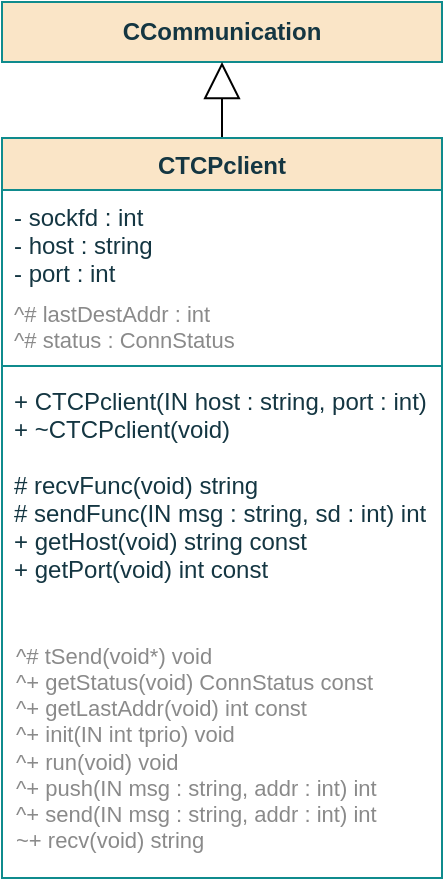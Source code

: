 <mxfile version="16.0.2" type="github" pages="4">
  <diagram id="49ln73r_cyLWRRV5bPis" name="Class">
    <mxGraphModel dx="931" dy="527" grid="1" gridSize="10" guides="1" tooltips="1" connect="1" arrows="1" fold="1" page="1" pageScale="1" pageWidth="850" pageHeight="1100" math="0" shadow="0">
      <root>
        <mxCell id="0" />
        <mxCell id="1" parent="0" />
        <mxCell id="iviXQ5-8OA8YKHVUGETv-1" value="CCommunication" style="rounded=0;whiteSpace=wrap;html=1;sketch=0;fontColor=#143642;strokeColor=#0F8B8D;fillColor=#FAE5C7;fontStyle=1" parent="1" vertex="1">
          <mxGeometry x="320" y="120" width="220" height="30" as="geometry" />
        </mxCell>
        <mxCell id="iviXQ5-8OA8YKHVUGETv-2" value="" style="endArrow=block;endSize=16;endFill=0;html=1;rounded=0;exitX=0.5;exitY=0;exitDx=0;exitDy=0;entryX=0.5;entryY=1;entryDx=0;entryDy=0;" parent="1" target="iviXQ5-8OA8YKHVUGETv-1" edge="1" source="iviXQ5-8OA8YKHVUGETv-4">
          <mxGeometry width="160" relative="1" as="geometry">
            <mxPoint x="425" y="190" as="sourcePoint" />
            <mxPoint x="615" y="205" as="targetPoint" />
          </mxGeometry>
        </mxCell>
        <mxCell id="iviXQ5-8OA8YKHVUGETv-4" value="CTCPclient" style="swimlane;fontStyle=1;align=center;verticalAlign=top;childLayout=stackLayout;horizontal=1;startSize=26;horizontalStack=0;resizeParent=1;resizeParentMax=0;resizeLast=0;collapsible=1;marginBottom=0;fillColor=#FAE5C7;strokeColor=#0F8B8D;fontColor=#143642;" parent="1" vertex="1">
          <mxGeometry x="320" y="188" width="220" height="370" as="geometry" />
        </mxCell>
        <mxCell id="iviXQ5-8OA8YKHVUGETv-5" value="- sockfd : int&#xa;- host : string&#xa;- port : int&#xa;&#xa;" style="text;strokeColor=none;fillColor=none;align=left;verticalAlign=top;spacingLeft=4;spacingRight=4;overflow=hidden;rotatable=0;points=[[0,0.5],[1,0.5]];portConstraint=eastwest;fontColor=#143642;" parent="iviXQ5-8OA8YKHVUGETv-4" vertex="1">
          <mxGeometry y="26" width="220" height="84" as="geometry" />
        </mxCell>
        <mxCell id="iviXQ5-8OA8YKHVUGETv-6" value="" style="line;strokeWidth=1;fillColor=none;align=left;verticalAlign=middle;spacingTop=-1;spacingLeft=3;spacingRight=3;rotatable=0;labelPosition=right;points=[];portConstraint=eastwest;labelBackgroundColor=#DAD2D8;strokeColor=#0F8B8D;fontColor=#143642;" parent="iviXQ5-8OA8YKHVUGETv-4" vertex="1">
          <mxGeometry y="110" width="220" height="8" as="geometry" />
        </mxCell>
        <mxCell id="iviXQ5-8OA8YKHVUGETv-7" value="+ CTCPclient(IN host : string, port : int)&#xa;+ ~CTCPclient(void)&#xa;&#xa;# recvFunc(void) string&#xa;# sendFunc(IN msg : string, sd : int) int&#xa;+ getHost(void) string const&#xa;+ getPort(void) int const&#xa; " style="text;strokeColor=none;fillColor=none;align=left;verticalAlign=top;spacingLeft=4;spacingRight=4;overflow=hidden;rotatable=0;points=[[0,0.5],[1,0.5]];portConstraint=eastwest;fontColor=#143642;" parent="iviXQ5-8OA8YKHVUGETv-4" vertex="1">
          <mxGeometry y="118" width="220" height="252" as="geometry" />
        </mxCell>
        <mxCell id="ktLJ4eSKQcMnqtDradBS-1" value="&lt;br&gt;&lt;div&gt;&lt;font style=&quot;font-size: 11px&quot; color=&quot;#8A8A8A&quot;&gt;^# lastDestAddr : int&lt;br&gt;&lt;/font&gt;&lt;/div&gt;&lt;div&gt;&lt;font style=&quot;font-size: 11px&quot; color=&quot;#8A8A8A&quot;&gt;^# status : ConnStatus&lt;br&gt;&lt;/font&gt;&lt;/div&gt;" style="text;html=1;align=left;verticalAlign=middle;resizable=0;points=[];autosize=1;strokeColor=none;fillColor=none;opacity=10;fontSize=11;" parent="1" vertex="1">
          <mxGeometry x="324" y="251" width="140" height="50" as="geometry" />
        </mxCell>
        <mxCell id="4a4Y6vmO7ML5OZ8Ae5Ge-1" value="&lt;div style=&quot;font-size: 11px&quot;&gt;&lt;font style=&quot;font-size: 11px&quot; color=&quot;#8A8A8A&quot;&gt;^# tSend(void*) void&lt;br&gt;&lt;/font&gt;&lt;/div&gt;&lt;font color=&quot;#8A8A8A&quot;&gt;^+ getStatus(void) ConnStatus const&lt;br&gt;^+ getLastAddr(void) int const&lt;br&gt;^+ init(IN int tprio) void&lt;br&gt;^+ run(void) void&lt;br&gt;^+ push(IN msg : string, addr : int) int&lt;br&gt;^+ send(IN msg : string, addr : int) int&lt;br&gt;~+ recv(void) string&lt;/font&gt;&lt;font style=&quot;font-size: 11px&quot; color=&quot;#8A8A8A&quot;&gt;&lt;/font&gt;" style="text;html=1;align=left;verticalAlign=middle;resizable=0;points=[];autosize=1;strokeColor=none;fillColor=none;opacity=10;fontSize=11;" vertex="1" parent="1">
          <mxGeometry x="325" y="433" width="210" height="120" as="geometry" />
        </mxCell>
      </root>
    </mxGraphModel>
  </diagram>
  <diagram id="hn6dhvuk8s2SpI-NVS4P" name="Constructor">
    <mxGraphModel dx="771" dy="1537" grid="1" gridSize="10" guides="1" tooltips="1" connect="1" arrows="1" fold="1" page="1" pageScale="1" pageWidth="850" pageHeight="1100" math="0" shadow="0">
      <root>
        <mxCell id="hXIcu-qpM7IXTfJRX9DU-0" />
        <mxCell id="hXIcu-qpM7IXTfJRX9DU-1" parent="hXIcu-qpM7IXTfJRX9DU-0" />
        <mxCell id="hXIcu-qpM7IXTfJRX9DU-2" style="edgeStyle=orthogonalEdgeStyle;curved=0;rounded=1;sketch=0;orthogonalLoop=1;jettySize=auto;html=1;exitX=0.5;exitY=1;exitDx=0;exitDy=0;entryX=0.5;entryY=0;entryDx=0;entryDy=0;fontColor=#143642;strokeColor=#A8201A;fillColor=#FAE5C7;" parent="hXIcu-qpM7IXTfJRX9DU-1" source="hXIcu-qpM7IXTfJRX9DU-3" edge="1" target="i6xZTHr906Jus8TF5bZA-0">
          <mxGeometry relative="1" as="geometry">
            <mxPoint x="353.25" y="80" as="targetPoint" />
          </mxGeometry>
        </mxCell>
        <mxCell id="hXIcu-qpM7IXTfJRX9DU-3" value="&lt;div&gt;CTCPclient&lt;/div&gt;&lt;div&gt;&lt;br&gt;&lt;/div&gt;&lt;div&gt;IN: &lt;span style=&quot;font-weight: normal&quot;&gt;&lt;i&gt;host&lt;/i&gt;, &lt;i&gt;port&lt;/i&gt;&lt;/span&gt;&lt;/div&gt;" style="ellipse;whiteSpace=wrap;html=1;fillColor=#FAE5C7;strokeColor=#0F8B8D;fontColor=#143642;fontStyle=1" parent="hXIcu-qpM7IXTfJRX9DU-1" vertex="1">
          <mxGeometry x="292.25" y="-10" width="125.5" height="70" as="geometry" />
        </mxCell>
        <mxCell id="hXIcu-qpM7IXTfJRX9DU-4" value="Returns &lt;i&gt;sockfd&lt;/i&gt;" style="edgeStyle=orthogonalEdgeStyle;rounded=1;orthogonalLoop=1;jettySize=auto;html=1;exitX=0.5;exitY=1;exitDx=0;exitDy=0;entryX=0.5;entryY=0;entryDx=0;entryDy=0;fontSize=11;strokeColor=#A8201A;" parent="hXIcu-qpM7IXTfJRX9DU-1" target="hXIcu-qpM7IXTfJRX9DU-8" edge="1">
          <mxGeometry x="0.0" relative="1" as="geometry">
            <mxPoint x="353" y="170" as="sourcePoint" />
            <mxPoint x="352.75" y="210" as="targetPoint" />
            <Array as="points">
              <mxPoint x="353" y="195" />
              <mxPoint x="353" y="195" />
            </Array>
            <mxPoint as="offset" />
          </mxGeometry>
        </mxCell>
        <mxCell id="hXIcu-qpM7IXTfJRX9DU-5" value="end" style="ellipse;whiteSpace=wrap;html=1;fillColor=#FAE5C7;strokeColor=#0F8B8D;fontColor=#143642;fontStyle=1" parent="hXIcu-qpM7IXTfJRX9DU-1" vertex="1">
          <mxGeometry x="329.5" y="550" width="48" height="30" as="geometry" />
        </mxCell>
        <mxCell id="hXIcu-qpM7IXTfJRX9DU-6" value="socket()" style="shape=process;whiteSpace=wrap;html=1;backgroundOutline=1;rounded=0;sketch=0;fontColor=#143642;strokeColor=#0F8B8D;fillColor=#FAE5C7;fontStyle=1" parent="hXIcu-qpM7IXTfJRX9DU-1" vertex="1">
          <mxGeometry x="280" y="150" width="150" height="30" as="geometry" />
        </mxCell>
        <mxCell id="hXIcu-qpM7IXTfJRX9DU-7" style="edgeStyle=orthogonalEdgeStyle;rounded=1;orthogonalLoop=1;jettySize=auto;html=1;exitX=0.5;exitY=1;exitDx=0;exitDy=0;entryX=0.5;entryY=0;entryDx=0;entryDy=0;fontSize=11;strokeColor=#A8201A;" parent="hXIcu-qpM7IXTfJRX9DU-1" source="hXIcu-qpM7IXTfJRX9DU-8" target="hXIcu-qpM7IXTfJRX9DU-17" edge="1">
          <mxGeometry relative="1" as="geometry" />
        </mxCell>
        <mxCell id="hXIcu-qpM7IXTfJRX9DU-8" value="Create and initialize socket address" style="rounded=0;whiteSpace=wrap;html=1;sketch=0;fontColor=#143642;strokeColor=#0F8B8D;fillColor=#FAE5C7;" parent="hXIcu-qpM7IXTfJRX9DU-1" vertex="1">
          <mxGeometry x="278.5" y="220" width="149.5" height="40" as="geometry" />
        </mxCell>
        <mxCell id="hXIcu-qpM7IXTfJRX9DU-9" style="edgeStyle=orthogonalEdgeStyle;rounded=1;orthogonalLoop=1;jettySize=auto;html=1;exitX=0.5;exitY=1;exitDx=0;exitDy=0;entryX=0.5;entryY=0;entryDx=0;entryDy=0;fontSize=11;strokeColor=#A8201A;" parent="hXIcu-qpM7IXTfJRX9DU-1" source="hXIcu-qpM7IXTfJRX9DU-10" target="hXIcu-qpM7IXTfJRX9DU-15" edge="1">
          <mxGeometry relative="1" as="geometry" />
        </mxCell>
        <mxCell id="hXIcu-qpM7IXTfJRX9DU-10" value="connect(&lt;i&gt;&lt;span style=&quot;font-weight: normal&quot;&gt;sockfd&lt;/span&gt;&lt;/i&gt;)" style="shape=process;whiteSpace=wrap;html=1;backgroundOutline=1;rounded=0;sketch=0;fontColor=#143642;strokeColor=#0F8B8D;fillColor=#FAE5C7;fontStyle=1" parent="hXIcu-qpM7IXTfJRX9DU-1" vertex="1">
          <mxGeometry x="277.5" y="320" width="150" height="30" as="geometry" />
        </mxCell>
        <mxCell id="hXIcu-qpM7IXTfJRX9DU-11" style="edgeStyle=orthogonalEdgeStyle;rounded=1;orthogonalLoop=1;jettySize=auto;html=1;exitX=1;exitY=0.5;exitDx=0;exitDy=0;fontSize=11;strokeColor=#A8201A;entryX=1;entryY=0.5;entryDx=0;entryDy=0;" parent="hXIcu-qpM7IXTfJRX9DU-1" source="hXIcu-qpM7IXTfJRX9DU-15" target="hXIcu-qpM7IXTfJRX9DU-17" edge="1">
          <mxGeometry relative="1" as="geometry">
            <mxPoint x="437.5" y="250" as="targetPoint" />
            <Array as="points">
              <mxPoint x="450" y="415" />
              <mxPoint x="450" y="290" />
            </Array>
          </mxGeometry>
        </mxCell>
        <mxCell id="hXIcu-qpM7IXTfJRX9DU-12" value="No" style="edgeLabel;html=1;align=center;verticalAlign=middle;resizable=0;points=[];fontSize=11;" parent="hXIcu-qpM7IXTfJRX9DU-11" vertex="1" connectable="0">
          <mxGeometry x="-0.915" y="2" relative="1" as="geometry">
            <mxPoint as="offset" />
          </mxGeometry>
        </mxCell>
        <mxCell id="hXIcu-qpM7IXTfJRX9DU-14" value="Yes" style="edgeStyle=orthogonalEdgeStyle;rounded=1;orthogonalLoop=1;jettySize=auto;html=1;exitX=0;exitY=0.5;exitDx=0;exitDy=0;entryX=0.5;entryY=0;entryDx=0;entryDy=0;fontSize=11;strokeColor=#A8201A;" parent="hXIcu-qpM7IXTfJRX9DU-1" source="hXIcu-qpM7IXTfJRX9DU-15" target="ig_iaHt5tJ8Ho11SlIsd-0" edge="1">
          <mxGeometry x="-0.853" relative="1" as="geometry">
            <mxPoint x="280" y="430" as="targetPoint" />
            <Array as="points">
              <mxPoint x="280" y="415" />
              <mxPoint x="280" y="480" />
              <mxPoint x="354" y="480" />
            </Array>
            <mxPoint as="offset" />
          </mxGeometry>
        </mxCell>
        <mxCell id="hXIcu-qpM7IXTfJRX9DU-15" value="Connected to server?" style="rhombus;whiteSpace=wrap;html=1;rounded=0;sketch=0;fontColor=#143642;strokeColor=#0F8B8D;fillColor=#FAE5C7;" parent="hXIcu-qpM7IXTfJRX9DU-1" vertex="1">
          <mxGeometry x="303.5" y="370" width="98" height="90" as="geometry" />
        </mxCell>
        <mxCell id="hXIcu-qpM7IXTfJRX9DU-16" style="edgeStyle=orthogonalEdgeStyle;rounded=1;orthogonalLoop=1;jettySize=auto;html=1;exitX=0.5;exitY=1;exitDx=0;exitDy=0;entryX=0.5;entryY=0;entryDx=0;entryDy=0;fontSize=11;strokeColor=#A8201A;" parent="hXIcu-qpM7IXTfJRX9DU-1" source="hXIcu-qpM7IXTfJRX9DU-17" target="hXIcu-qpM7IXTfJRX9DU-10" edge="1">
          <mxGeometry relative="1" as="geometry" />
        </mxCell>
        <mxCell id="hXIcu-qpM7IXTfJRX9DU-17" value="" style="ellipse;whiteSpace=wrap;html=1;aspect=fixed;rounded=0;sketch=0;fontColor=#143642;strokeColor=#0F8B8D;fillColor=#FAE5C7;" parent="hXIcu-qpM7IXTfJRX9DU-1" vertex="1">
          <mxGeometry x="343.5" y="280" width="20" height="20" as="geometry" />
        </mxCell>
        <mxCell id="ig_iaHt5tJ8Ho11SlIsd-1" style="edgeStyle=orthogonalEdgeStyle;rounded=0;orthogonalLoop=1;jettySize=auto;html=1;exitX=0.5;exitY=1;exitDx=0;exitDy=0;entryX=0.5;entryY=0;entryDx=0;entryDy=0;strokeColor=#A8201A;" parent="hXIcu-qpM7IXTfJRX9DU-1" source="ig_iaHt5tJ8Ho11SlIsd-0" target="ig_iaHt5tJ8Ho11SlIsd-0" edge="1">
          <mxGeometry relative="1" as="geometry" />
        </mxCell>
        <mxCell id="i6xZTHr906Jus8TF5bZA-2" style="edgeStyle=orthogonalEdgeStyle;rounded=0;orthogonalLoop=1;jettySize=auto;html=1;exitX=0.5;exitY=1;exitDx=0;exitDy=0;entryX=0.5;entryY=0;entryDx=0;entryDy=0;strokeColor=#A8201A;" edge="1" parent="hXIcu-qpM7IXTfJRX9DU-1" source="ig_iaHt5tJ8Ho11SlIsd-0" target="hXIcu-qpM7IXTfJRX9DU-5">
          <mxGeometry relative="1" as="geometry" />
        </mxCell>
        <mxCell id="ig_iaHt5tJ8Ho11SlIsd-0" value="&lt;i&gt;status&lt;/i&gt; &amp;lt;- ONLINE" style="rounded=0;whiteSpace=wrap;html=1;sketch=0;fontColor=#143642;strokeColor=#0F8B8D;fillColor=#FAE5C7;" parent="hXIcu-qpM7IXTfJRX9DU-1" vertex="1">
          <mxGeometry x="278.5" y="500" width="150" height="30" as="geometry" />
        </mxCell>
        <mxCell id="i6xZTHr906Jus8TF5bZA-3" style="edgeStyle=orthogonalEdgeStyle;rounded=0;orthogonalLoop=1;jettySize=auto;html=1;exitX=0.5;exitY=1;exitDx=0;exitDy=0;entryX=0.5;entryY=0;entryDx=0;entryDy=0;strokeColor=#A8201A;" edge="1" parent="hXIcu-qpM7IXTfJRX9DU-1" source="i6xZTHr906Jus8TF5bZA-0" target="hXIcu-qpM7IXTfJRX9DU-6">
          <mxGeometry relative="1" as="geometry" />
        </mxCell>
        <mxCell id="i6xZTHr906Jus8TF5bZA-0" value="&lt;div&gt;(this)host &amp;lt;- host&lt;/div&gt;&lt;div&gt;(this)port &amp;lt;-port&lt;/div&gt;" style="rounded=0;whiteSpace=wrap;html=1;sketch=0;fontColor=#143642;strokeColor=#0F8B8D;fillColor=#FAE5C7;fontStyle=2" vertex="1" parent="hXIcu-qpM7IXTfJRX9DU-1">
          <mxGeometry x="280" y="90" width="149.11" height="40" as="geometry" />
        </mxCell>
      </root>
    </mxGraphModel>
  </diagram>
  <diagram id="B236Pj5c0BSej4OPTCYv" name="recvFunc">
    <mxGraphModel dx="1350" dy="764" grid="1" gridSize="10" guides="1" tooltips="1" connect="1" arrows="1" fold="1" page="1" pageScale="1" pageWidth="850" pageHeight="1100" math="0" shadow="0">
      <root>
        <mxCell id="ajOKWsYXh7jkw-FmMyLL-0" />
        <mxCell id="ajOKWsYXh7jkw-FmMyLL-1" parent="ajOKWsYXh7jkw-FmMyLL-0" />
        <mxCell id="xVqj7HArOzXbkwn0XfoX-0" style="edgeStyle=orthogonalEdgeStyle;curved=0;rounded=1;sketch=0;orthogonalLoop=1;jettySize=auto;html=1;exitX=0.5;exitY=1;exitDx=0;exitDy=0;entryX=0.5;entryY=0;entryDx=0;entryDy=0;fontColor=#143642;strokeColor=#A8201A;fillColor=#FAE5C7;" parent="ajOKWsYXh7jkw-FmMyLL-1" source="xVqj7HArOzXbkwn0XfoX-1" edge="1">
          <mxGeometry relative="1" as="geometry">
            <mxPoint x="425.37" y="170" as="targetPoint" />
          </mxGeometry>
        </mxCell>
        <mxCell id="xVqj7HArOzXbkwn0XfoX-1" value="&lt;div&gt;RecvFunc&lt;/div&gt;&lt;div&gt;&lt;br&gt;&lt;/div&gt;&lt;div&gt;OUT: &lt;i&gt;&lt;span style=&quot;font-weight: normal&quot;&gt;msg&lt;/span&gt;&lt;/i&gt;&lt;br&gt;&lt;/div&gt;" style="ellipse;whiteSpace=wrap;html=1;fillColor=#FAE5C7;strokeColor=#0F8B8D;fontColor=#143642;fontStyle=1" parent="ajOKWsYXh7jkw-FmMyLL-1" vertex="1">
          <mxGeometry x="362.37" y="70" width="125.5" height="60" as="geometry" />
        </mxCell>
        <mxCell id="xVqj7HArOzXbkwn0XfoX-2" value="Returns &lt;i&gt;msg&lt;/i&gt;" style="edgeStyle=orthogonalEdgeStyle;curved=0;rounded=1;sketch=0;orthogonalLoop=1;jettySize=auto;html=1;fontColor=#143642;strokeColor=#A8201A;fillColor=#FAE5C7;entryX=0.5;entryY=0;entryDx=0;entryDy=0;exitX=0.5;exitY=1;exitDx=0;exitDy=0;" parent="ajOKWsYXh7jkw-FmMyLL-1" source="xVqj7HArOzXbkwn0XfoX-3" target="xVqj7HArOzXbkwn0XfoX-4" edge="1">
          <mxGeometry relative="1" as="geometry">
            <mxPoint x="425.25" y="270.0" as="sourcePoint" />
            <mxPoint x="425" y="320" as="targetPoint" />
          </mxGeometry>
        </mxCell>
        <mxCell id="xVqj7HArOzXbkwn0XfoX-3" value="&lt;b&gt;TCPReceive(&lt;/b&gt;&lt;i&gt;sockfd&lt;/i&gt;&lt;b&gt;)&lt;/b&gt;" style="shape=process;whiteSpace=wrap;html=1;backgroundOutline=1;rounded=0;sketch=0;fontColor=#143642;strokeColor=#0F8B8D;fillColor=#FAE5C7;" parent="ajOKWsYXh7jkw-FmMyLL-1" vertex="1">
          <mxGeometry x="345" y="170" width="160" height="40" as="geometry" />
        </mxCell>
        <mxCell id="xVqj7HArOzXbkwn0XfoX-4" value="End" style="ellipse;whiteSpace=wrap;html=1;fillColor=#FAE5C7;strokeColor=#0F8B8D;fontColor=#143642;fontStyle=1" parent="ajOKWsYXh7jkw-FmMyLL-1" vertex="1">
          <mxGeometry x="396" y="260" width="58.25" height="40" as="geometry" />
        </mxCell>
      </root>
    </mxGraphModel>
  </diagram>
  <diagram id="GCx22StDLpc6vgn4ESjC" name="sendFunc">
    <mxGraphModel dx="1350" dy="764" grid="1" gridSize="10" guides="1" tooltips="1" connect="1" arrows="1" fold="1" page="1" pageScale="1" pageWidth="850" pageHeight="1100" math="0" shadow="0">
      <root>
        <mxCell id="8K9KiGm8iUB3ZnxoUxFl-0" />
        <mxCell id="8K9KiGm8iUB3ZnxoUxFl-1" parent="8K9KiGm8iUB3ZnxoUxFl-0" />
        <mxCell id="nPrS0MlecOmRYFjH9Bgv-0" style="edgeStyle=orthogonalEdgeStyle;curved=0;rounded=1;sketch=0;orthogonalLoop=1;jettySize=auto;html=1;exitX=0.5;exitY=1;exitDx=0;exitDy=0;entryX=0.5;entryY=0;entryDx=0;entryDy=0;fontColor=#143642;strokeColor=#A8201A;fillColor=#FAE5C7;" parent="8K9KiGm8iUB3ZnxoUxFl-1" source="nPrS0MlecOmRYFjH9Bgv-1" edge="1">
          <mxGeometry relative="1" as="geometry">
            <mxPoint x="425.37" y="170" as="targetPoint" />
          </mxGeometry>
        </mxCell>
        <mxCell id="nPrS0MlecOmRYFjH9Bgv-1" value="&lt;div&gt;SendFunc&lt;/div&gt;&lt;div&gt;&lt;br&gt;&lt;/div&gt;&lt;div&gt;IN:&lt;i&gt; &lt;span style=&quot;font-weight: normal&quot;&gt;msg, sockfd&lt;/span&gt;&lt;/i&gt;&lt;span style=&quot;font-weight: normal&quot;&gt;&lt;/span&gt;&lt;br&gt;&lt;/div&gt;" style="ellipse;whiteSpace=wrap;html=1;fillColor=#FAE5C7;strokeColor=#0F8B8D;fontColor=#143642;fontStyle=1" parent="8K9KiGm8iUB3ZnxoUxFl-1" vertex="1">
          <mxGeometry x="362.37" y="70" width="125.5" height="60" as="geometry" />
        </mxCell>
        <mxCell id="nPrS0MlecOmRYFjH9Bgv-2" value="" style="edgeStyle=orthogonalEdgeStyle;curved=0;rounded=1;sketch=0;orthogonalLoop=1;jettySize=auto;html=1;fontColor=#143642;strokeColor=#A8201A;fillColor=#FAE5C7;entryX=0.5;entryY=0;entryDx=0;entryDy=0;exitX=0.5;exitY=1;exitDx=0;exitDy=0;" parent="8K9KiGm8iUB3ZnxoUxFl-1" source="nPrS0MlecOmRYFjH9Bgv-3" target="nPrS0MlecOmRYFjH9Bgv-4" edge="1">
          <mxGeometry relative="1" as="geometry">
            <mxPoint x="425.25" y="270.0" as="sourcePoint" />
            <mxPoint x="425" y="320" as="targetPoint" />
          </mxGeometry>
        </mxCell>
        <mxCell id="nPrS0MlecOmRYFjH9Bgv-3" value="&lt;b&gt;TCPSend(&lt;/b&gt;&lt;i&gt;sockfd, msg&lt;/i&gt;&lt;b&gt;)&lt;/b&gt;" style="shape=process;whiteSpace=wrap;html=1;backgroundOutline=1;rounded=0;sketch=0;fontColor=#143642;strokeColor=#0F8B8D;fillColor=#FAE5C7;" parent="8K9KiGm8iUB3ZnxoUxFl-1" vertex="1">
          <mxGeometry x="337.62" y="170" width="175" height="40" as="geometry" />
        </mxCell>
        <mxCell id="nPrS0MlecOmRYFjH9Bgv-4" value="End" style="ellipse;whiteSpace=wrap;html=1;fillColor=#FAE5C7;strokeColor=#0F8B8D;fontColor=#143642;fontStyle=1" parent="8K9KiGm8iUB3ZnxoUxFl-1" vertex="1">
          <mxGeometry x="396" y="240" width="58.25" height="40" as="geometry" />
        </mxCell>
      </root>
    </mxGraphModel>
  </diagram>
</mxfile>
